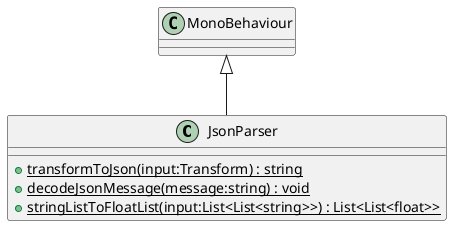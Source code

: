 @startuml
class JsonParser {
    + {static} transformToJson(input:Transform) : string
    + {static} decodeJsonMessage(message:string) : void
    + {static} stringListToFloatList(input:List<List<string>>) : List<List<float>>
}
MonoBehaviour <|-- JsonParser
@enduml
